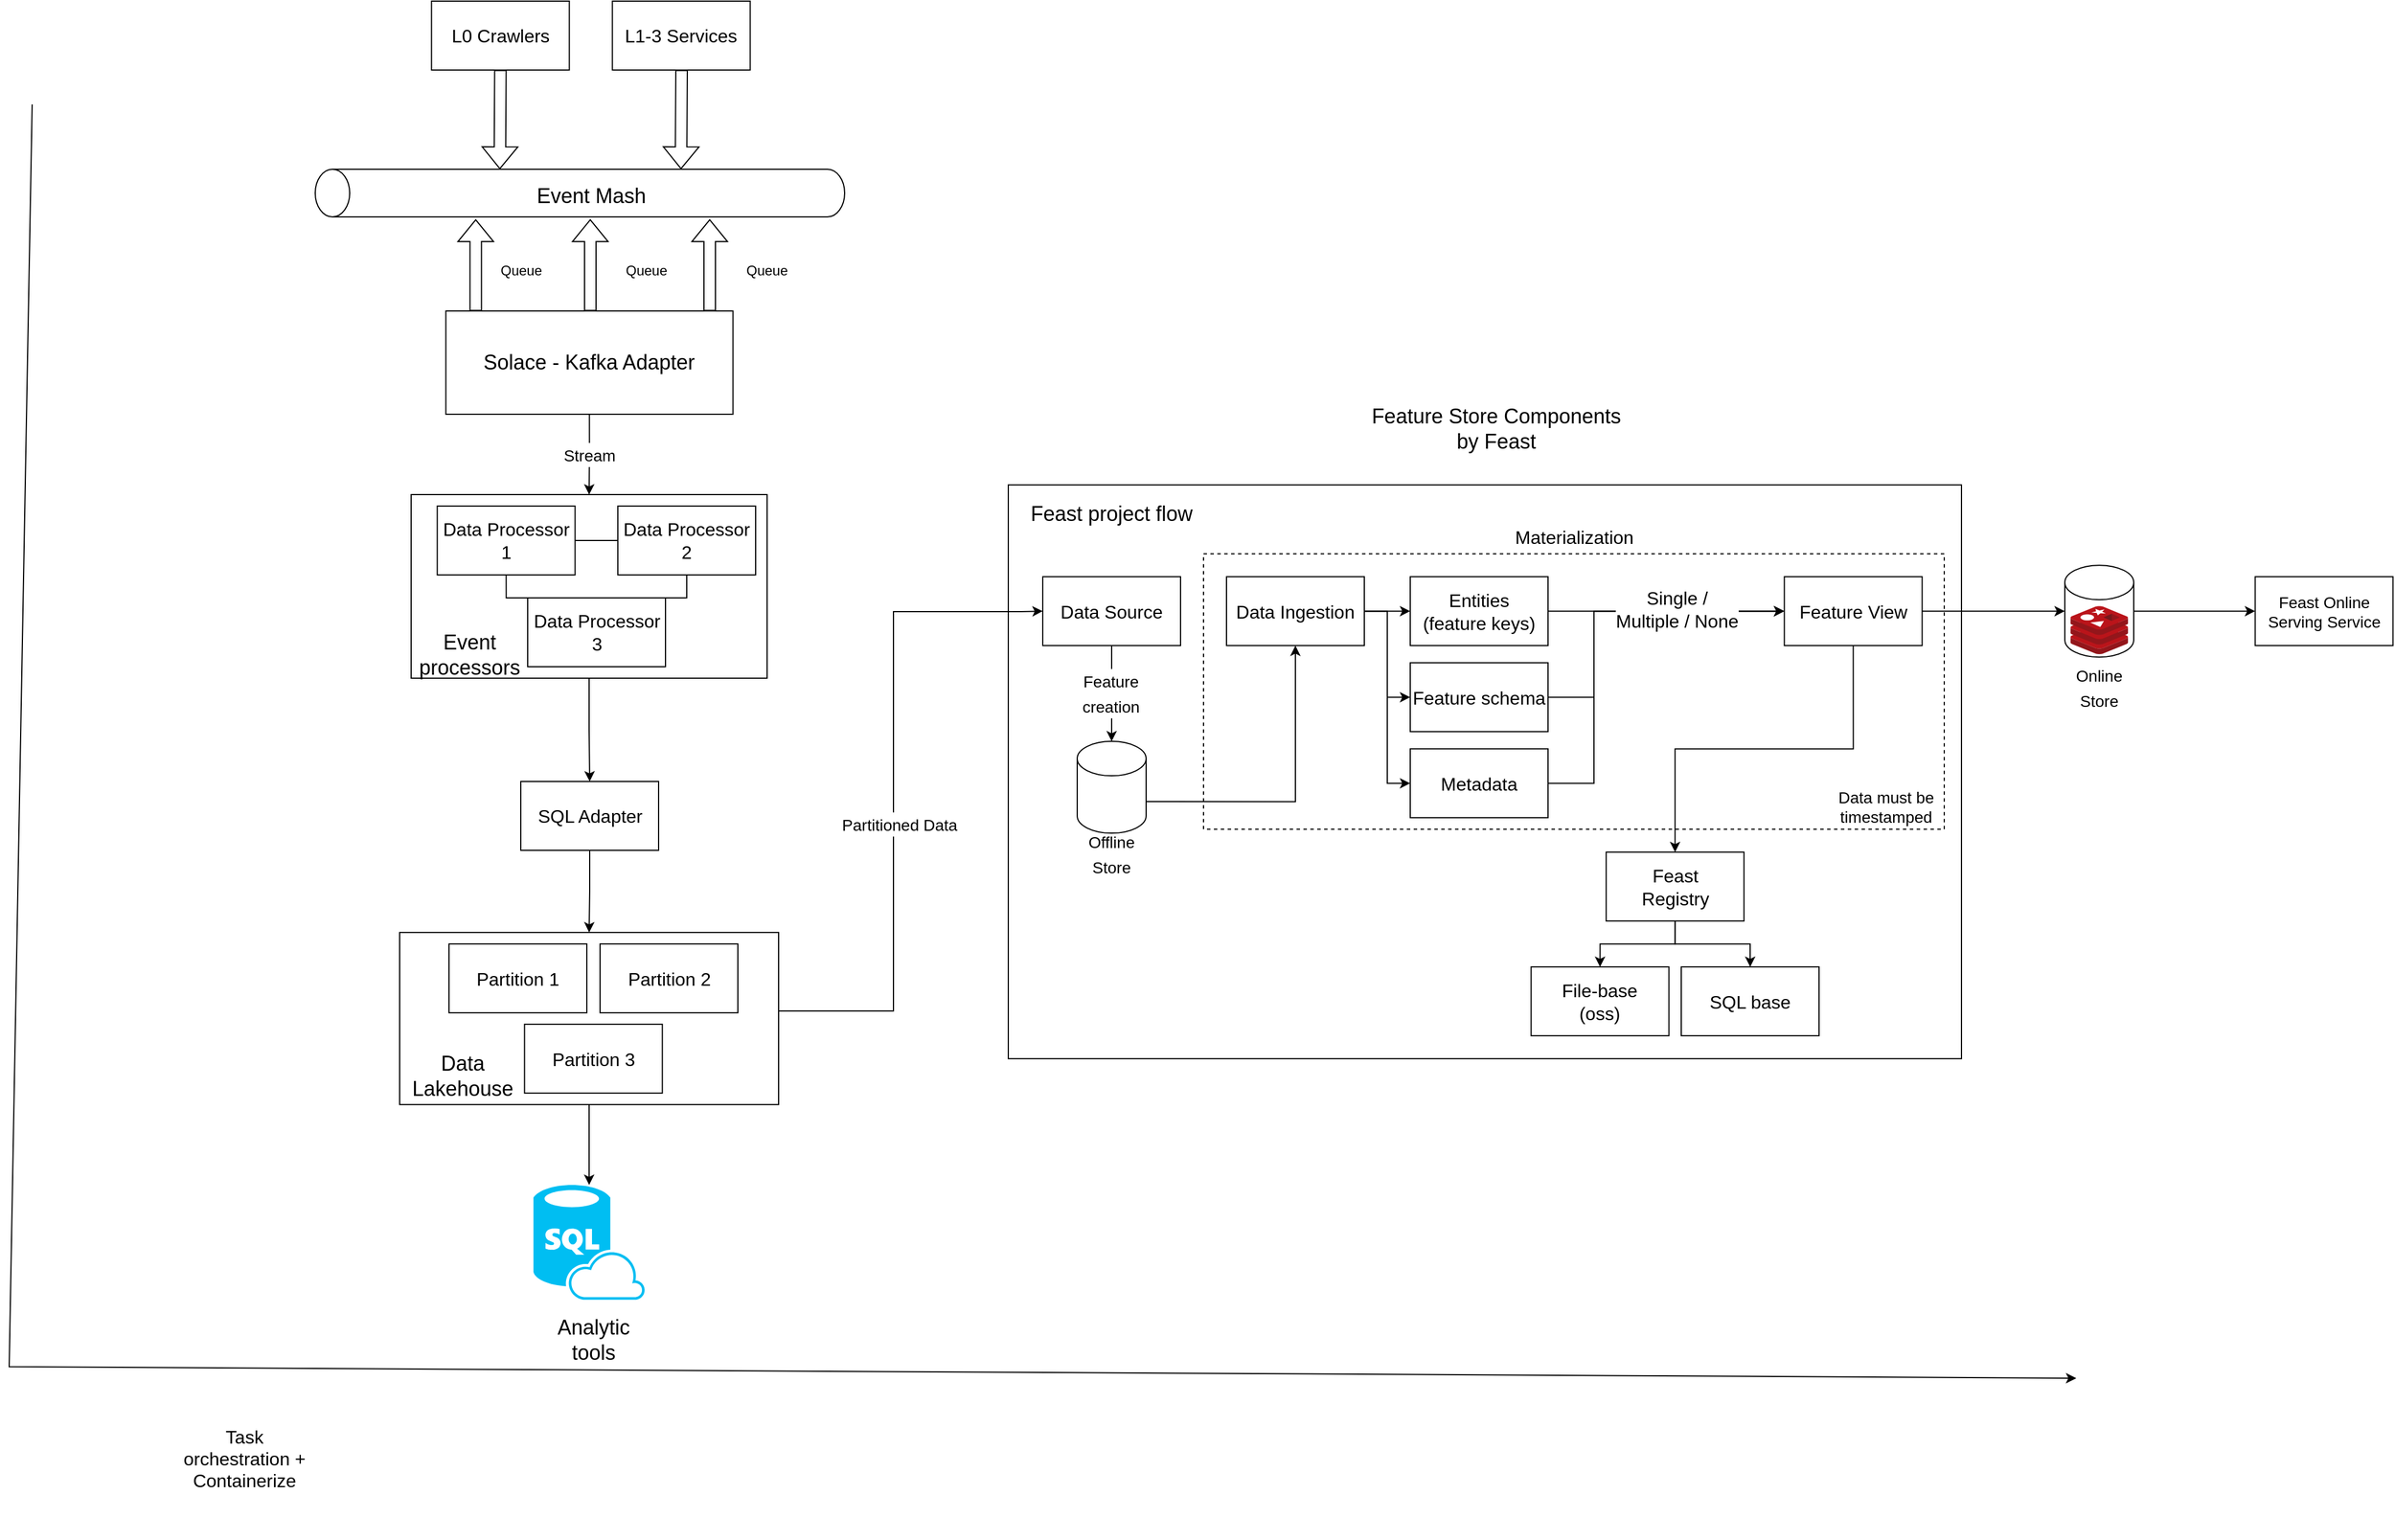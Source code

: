 <mxfile version="20.5.1" type="github">
  <diagram id="a7gbFWGGzf8Zfr4ufiJH" name="Page-1">
    <mxGraphModel dx="1901" dy="1760" grid="1" gridSize="10" guides="1" tooltips="1" connect="1" arrows="1" fold="1" page="1" pageScale="1" pageWidth="1654" pageHeight="1169" math="0" shadow="0">
      <root>
        <mxCell id="0" />
        <mxCell id="1" parent="0" />
        <mxCell id="3eLNF5xgnCl6N7QSNLwA-101" value="" style="rounded=0;whiteSpace=wrap;html=1;fontSize=18;" vertex="1" parent="1">
          <mxGeometry x="1080" y="451.58" width="830" height="500" as="geometry" />
        </mxCell>
        <mxCell id="3eLNF5xgnCl6N7QSNLwA-135" value="" style="rounded=0;whiteSpace=wrap;html=1;fontSize=14;dashed=1;" vertex="1" parent="1">
          <mxGeometry x="1250" y="511.58" width="645" height="240" as="geometry" />
        </mxCell>
        <mxCell id="3eLNF5xgnCl6N7QSNLwA-1" value="" style="shape=cylinder3;whiteSpace=wrap;html=1;boundedLbl=1;backgroundOutline=1;size=15;rotation=-90;" vertex="1" parent="1">
          <mxGeometry x="686.25" y="-33.25" width="41.5" height="461" as="geometry" />
        </mxCell>
        <mxCell id="3eLNF5xgnCl6N7QSNLwA-2" value="&lt;font style=&quot;font-size: 18px;&quot;&gt;Event Mash&lt;/font&gt;" style="text;html=1;strokeColor=none;fillColor=none;align=center;verticalAlign=middle;whiteSpace=wrap;rounded=0;" vertex="1" parent="1">
          <mxGeometry x="647.25" y="187.5" width="139.5" height="25" as="geometry" />
        </mxCell>
        <mxCell id="3eLNF5xgnCl6N7QSNLwA-3" value="" style="shape=flexArrow;endArrow=classic;html=1;rounded=0;" edge="1" parent="1">
          <mxGeometry width="50" height="50" relative="1" as="geometry">
            <mxPoint x="616.25" y="300" as="sourcePoint" />
            <mxPoint x="616.25" y="220" as="targetPoint" />
          </mxGeometry>
        </mxCell>
        <mxCell id="3eLNF5xgnCl6N7QSNLwA-4" value="Queue" style="text;html=1;strokeColor=none;fillColor=none;align=center;verticalAlign=middle;whiteSpace=wrap;rounded=0;" vertex="1" parent="1">
          <mxGeometry x="626.25" y="250" width="60" height="30" as="geometry" />
        </mxCell>
        <mxCell id="3eLNF5xgnCl6N7QSNLwA-5" value="" style="shape=flexArrow;endArrow=classic;html=1;rounded=0;" edge="1" parent="1">
          <mxGeometry width="50" height="50" relative="1" as="geometry">
            <mxPoint x="716" y="300" as="sourcePoint" />
            <mxPoint x="716" y="220" as="targetPoint" />
          </mxGeometry>
        </mxCell>
        <mxCell id="3eLNF5xgnCl6N7QSNLwA-6" value="Queue" style="text;html=1;strokeColor=none;fillColor=none;align=center;verticalAlign=middle;whiteSpace=wrap;rounded=0;" vertex="1" parent="1">
          <mxGeometry x="840" y="250" width="60" height="30" as="geometry" />
        </mxCell>
        <mxCell id="3eLNF5xgnCl6N7QSNLwA-7" value="" style="shape=flexArrow;endArrow=classic;html=1;rounded=0;" edge="1" parent="1">
          <mxGeometry width="50" height="50" relative="1" as="geometry">
            <mxPoint x="820" y="300" as="sourcePoint" />
            <mxPoint x="820" y="220" as="targetPoint" />
          </mxGeometry>
        </mxCell>
        <mxCell id="3eLNF5xgnCl6N7QSNLwA-8" value="Queue" style="text;html=1;strokeColor=none;fillColor=none;align=center;verticalAlign=middle;whiteSpace=wrap;rounded=0;" vertex="1" parent="1">
          <mxGeometry x="735" y="250" width="60" height="30" as="geometry" />
        </mxCell>
        <mxCell id="3eLNF5xgnCl6N7QSNLwA-9" value="" style="shape=image;verticalLabelPosition=bottom;labelBackgroundColor=default;verticalAlign=top;aspect=fixed;imageAspect=0;image=https://solace.com/wp-content/uploads/2019/01/Solace-logo-green.png;" vertex="1" parent="1">
          <mxGeometry x="280" y="176.47" width="170" height="47.07" as="geometry" />
        </mxCell>
        <mxCell id="3eLNF5xgnCl6N7QSNLwA-10" value="L0 Crawlers" style="rounded=0;whiteSpace=wrap;html=1;fontSize=16;" vertex="1" parent="1">
          <mxGeometry x="577.75" y="30" width="120" height="60" as="geometry" />
        </mxCell>
        <mxCell id="3eLNF5xgnCl6N7QSNLwA-11" value="L1-3 Services" style="rounded=0;whiteSpace=wrap;html=1;fontSize=16;" vertex="1" parent="1">
          <mxGeometry x="735.25" y="30" width="120" height="60" as="geometry" />
        </mxCell>
        <mxCell id="3eLNF5xgnCl6N7QSNLwA-12" value="" style="shape=flexArrow;endArrow=classic;html=1;rounded=0;exitX=0.5;exitY=1;exitDx=0;exitDy=0;" edge="1" parent="1" source="3eLNF5xgnCl6N7QSNLwA-10">
          <mxGeometry width="50" height="50" relative="1" as="geometry">
            <mxPoint x="637.25" y="76.47" as="sourcePoint" />
            <mxPoint x="637.25" y="176.47" as="targetPoint" />
          </mxGeometry>
        </mxCell>
        <mxCell id="3eLNF5xgnCl6N7QSNLwA-13" value="" style="shape=flexArrow;endArrow=classic;html=1;rounded=0;exitX=0.5;exitY=1;exitDx=0;exitDy=0;" edge="1" parent="1">
          <mxGeometry width="50" height="50" relative="1" as="geometry">
            <mxPoint x="795.5" y="90" as="sourcePoint" />
            <mxPoint x="795" y="176.47" as="targetPoint" />
          </mxGeometry>
        </mxCell>
        <mxCell id="3eLNF5xgnCl6N7QSNLwA-143" style="edgeStyle=orthogonalEdgeStyle;rounded=0;orthogonalLoop=1;jettySize=auto;html=1;exitX=0.5;exitY=1;exitDx=0;exitDy=0;entryX=0.5;entryY=0;entryDx=0;entryDy=0;fontSize=16;startArrow=none;startFill=0;endArrow=classic;endFill=1;" edge="1" parent="1" source="3eLNF5xgnCl6N7QSNLwA-14" target="3eLNF5xgnCl6N7QSNLwA-142">
          <mxGeometry relative="1" as="geometry" />
        </mxCell>
        <mxCell id="3eLNF5xgnCl6N7QSNLwA-14" value="" style="rounded=0;whiteSpace=wrap;html=1;" vertex="1" parent="1">
          <mxGeometry x="560" y="460" width="310" height="160" as="geometry" />
        </mxCell>
        <mxCell id="3eLNF5xgnCl6N7QSNLwA-23" style="edgeStyle=orthogonalEdgeStyle;rounded=0;orthogonalLoop=1;jettySize=auto;html=1;exitX=1;exitY=0.5;exitDx=0;exitDy=0;endArrow=none;endFill=0;fontSize=16;" edge="1" parent="1" source="3eLNF5xgnCl6N7QSNLwA-15" target="3eLNF5xgnCl6N7QSNLwA-16">
          <mxGeometry relative="1" as="geometry" />
        </mxCell>
        <mxCell id="3eLNF5xgnCl6N7QSNLwA-24" style="edgeStyle=orthogonalEdgeStyle;rounded=0;orthogonalLoop=1;jettySize=auto;html=1;exitX=0.5;exitY=1;exitDx=0;exitDy=0;entryX=0.5;entryY=0;entryDx=0;entryDy=0;endArrow=none;endFill=0;fontSize=16;" edge="1" parent="1" source="3eLNF5xgnCl6N7QSNLwA-15" target="3eLNF5xgnCl6N7QSNLwA-17">
          <mxGeometry relative="1" as="geometry" />
        </mxCell>
        <mxCell id="3eLNF5xgnCl6N7QSNLwA-15" value="Data Processor 1" style="rounded=0;whiteSpace=wrap;html=1;fontSize=16;" vertex="1" parent="1">
          <mxGeometry x="582.75" y="470" width="120" height="60" as="geometry" />
        </mxCell>
        <mxCell id="3eLNF5xgnCl6N7QSNLwA-25" style="edgeStyle=orthogonalEdgeStyle;rounded=0;orthogonalLoop=1;jettySize=auto;html=1;exitX=0.5;exitY=1;exitDx=0;exitDy=0;entryX=0.821;entryY=0;entryDx=0;entryDy=0;entryPerimeter=0;endArrow=none;endFill=0;fontSize=16;" edge="1" parent="1" source="3eLNF5xgnCl6N7QSNLwA-16" target="3eLNF5xgnCl6N7QSNLwA-17">
          <mxGeometry relative="1" as="geometry" />
        </mxCell>
        <mxCell id="3eLNF5xgnCl6N7QSNLwA-16" value="Data Processor 2" style="rounded=0;whiteSpace=wrap;html=1;fontSize=16;" vertex="1" parent="1">
          <mxGeometry x="740" y="470" width="120" height="60" as="geometry" />
        </mxCell>
        <mxCell id="3eLNF5xgnCl6N7QSNLwA-17" value="Data Processor 3" style="rounded=0;whiteSpace=wrap;html=1;fontSize=16;" vertex="1" parent="1">
          <mxGeometry x="661.5" y="550" width="120" height="60" as="geometry" />
        </mxCell>
        <mxCell id="3eLNF5xgnCl6N7QSNLwA-28" value="&lt;font style=&quot;font-size: 18px;&quot;&gt;Event&lt;br&gt;processors&lt;/font&gt;" style="text;html=1;strokeColor=none;fillColor=none;align=center;verticalAlign=middle;whiteSpace=wrap;rounded=0;" vertex="1" parent="1">
          <mxGeometry x="536.25" y="585" width="150" height="30" as="geometry" />
        </mxCell>
        <mxCell id="3eLNF5xgnCl6N7QSNLwA-33" value="" style="shape=image;verticalLabelPosition=bottom;labelBackgroundColor=default;verticalAlign=top;aspect=fixed;imageAspect=0;image=https://avatars.githubusercontent.com/u/57027613?s=280&amp;v=4;" vertex="1" parent="1">
          <mxGeometry x="1805" y="308.05" width="110" height="110" as="geometry" />
        </mxCell>
        <mxCell id="3eLNF5xgnCl6N7QSNLwA-84" style="edgeStyle=orthogonalEdgeStyle;rounded=0;orthogonalLoop=1;jettySize=auto;html=1;exitX=1;exitY=0.5;exitDx=0;exitDy=0;entryX=0;entryY=0.5;entryDx=0;entryDy=0;fontSize=18;startArrow=none;startFill=0;endArrow=classic;endFill=1;" edge="1" parent="1" source="3eLNF5xgnCl6N7QSNLwA-45" target="3eLNF5xgnCl6N7QSNLwA-97">
          <mxGeometry relative="1" as="geometry">
            <mxPoint x="1275.8" y="546.7" as="targetPoint" />
            <Array as="points">
              <mxPoint x="880" y="910" />
              <mxPoint x="980" y="910" />
              <mxPoint x="980" y="562" />
              <mxPoint x="1090" y="562" />
            </Array>
          </mxGeometry>
        </mxCell>
        <mxCell id="3eLNF5xgnCl6N7QSNLwA-85" value="&lt;font style=&quot;font-size: 14px;&quot;&gt;Partitioned Data&lt;/font&gt;" style="edgeLabel;html=1;align=center;verticalAlign=middle;resizable=0;points=[];fontSize=18;" vertex="1" connectable="0" parent="3eLNF5xgnCl6N7QSNLwA-84">
          <mxGeometry x="-0.076" y="-3" relative="1" as="geometry">
            <mxPoint x="2" as="offset" />
          </mxGeometry>
        </mxCell>
        <mxCell id="3eLNF5xgnCl6N7QSNLwA-89" style="edgeStyle=orthogonalEdgeStyle;rounded=0;orthogonalLoop=1;jettySize=auto;html=1;fontSize=18;startArrow=none;startFill=0;endArrow=classic;endFill=1;" edge="1" parent="1" source="3eLNF5xgnCl6N7QSNLwA-45" target="3eLNF5xgnCl6N7QSNLwA-88">
          <mxGeometry relative="1" as="geometry" />
        </mxCell>
        <mxCell id="3eLNF5xgnCl6N7QSNLwA-45" value="" style="rounded=0;whiteSpace=wrap;html=1;" vertex="1" parent="1">
          <mxGeometry x="550" y="841.58" width="330" height="150" as="geometry" />
        </mxCell>
        <mxCell id="3eLNF5xgnCl6N7QSNLwA-47" value="Partition 1" style="rounded=0;whiteSpace=wrap;html=1;fontSize=16;" vertex="1" parent="1">
          <mxGeometry x="593" y="851.58" width="120" height="60" as="geometry" />
        </mxCell>
        <mxCell id="3eLNF5xgnCl6N7QSNLwA-48" value="Partition 2" style="rounded=0;whiteSpace=wrap;html=1;fontSize=16;" vertex="1" parent="1">
          <mxGeometry x="724.5" y="851.58" width="120" height="60" as="geometry" />
        </mxCell>
        <mxCell id="3eLNF5xgnCl6N7QSNLwA-49" value="Partition 3" style="rounded=0;whiteSpace=wrap;html=1;fontSize=16;" vertex="1" parent="1">
          <mxGeometry x="658.75" y="921.58" width="120" height="60" as="geometry" />
        </mxCell>
        <mxCell id="3eLNF5xgnCl6N7QSNLwA-50" value="&lt;font style=&quot;font-size: 18px;&quot;&gt;Data &lt;br&gt;Lakehouse&lt;/font&gt;" style="text;html=1;strokeColor=none;fillColor=none;align=center;verticalAlign=middle;whiteSpace=wrap;rounded=0;" vertex="1" parent="1">
          <mxGeometry x="530" y="951.58" width="149.75" height="30" as="geometry" />
        </mxCell>
        <mxCell id="3eLNF5xgnCl6N7QSNLwA-53" value="" style="shape=image;verticalLabelPosition=bottom;labelBackgroundColor=default;verticalAlign=top;aspect=fixed;imageAspect=0;image=https://upload.wikimedia.org/wikipedia/commons/thumb/4/47/Apache_Parquet_logo.svg/2560px-Apache_Parquet_logo.svg.png;fontSize=16;" vertex="1" parent="1">
          <mxGeometry x="810" y="1000" width="120" height="24.46" as="geometry" />
        </mxCell>
        <mxCell id="3eLNF5xgnCl6N7QSNLwA-54" value="" style="shape=image;verticalLabelPosition=bottom;labelBackgroundColor=default;verticalAlign=top;aspect=fixed;imageAspect=0;image=https://blog.knoldus.com/wp-content/uploads/2022/03/spark_streaming_logo.png;" vertex="1" parent="1">
          <mxGeometry x="350" y="483.85" width="200" height="126.15" as="geometry" />
        </mxCell>
        <mxCell id="3eLNF5xgnCl6N7QSNLwA-65" value="&lt;font style=&quot;font-size: 14px;&quot;&gt;Stream&lt;/font&gt;" style="edgeStyle=orthogonalEdgeStyle;rounded=0;orthogonalLoop=1;jettySize=auto;html=1;exitX=0.5;exitY=1;exitDx=0;exitDy=0;fontSize=18;endArrow=classic;endFill=1;" edge="1" parent="1" source="3eLNF5xgnCl6N7QSNLwA-63" target="3eLNF5xgnCl6N7QSNLwA-14">
          <mxGeometry relative="1" as="geometry" />
        </mxCell>
        <mxCell id="3eLNF5xgnCl6N7QSNLwA-63" value="&lt;font style=&quot;font-size: 18px;&quot;&gt;Solace - Kafka Adapter&lt;/font&gt;" style="rounded=0;whiteSpace=wrap;html=1;fontSize=12;align=center;" vertex="1" parent="1">
          <mxGeometry x="590.25" y="300" width="250" height="90" as="geometry" />
        </mxCell>
        <mxCell id="3eLNF5xgnCl6N7QSNLwA-64" value="" style="shape=image;verticalLabelPosition=bottom;labelBackgroundColor=default;verticalAlign=top;aspect=fixed;imageAspect=0;image=https://upload.wikimedia.org/wikipedia/commons/thumb/5/53/Apache_kafka_wordtype.svg/2560px-Apache_kafka_wordtype.svg.png;" vertex="1" parent="1">
          <mxGeometry x="391.25" y="308.05" width="190" height="95" as="geometry" />
        </mxCell>
        <mxCell id="3eLNF5xgnCl6N7QSNLwA-67" value="" style="shape=image;verticalLabelPosition=bottom;labelBackgroundColor=default;verticalAlign=top;aspect=fixed;imageAspect=0;image=https://www.katacoda.com/kubeflow/avatar;" vertex="1" parent="1">
          <mxGeometry x="210" y="1230" width="140" height="140" as="geometry" />
        </mxCell>
        <mxCell id="3eLNF5xgnCl6N7QSNLwA-130" style="edgeStyle=orthogonalEdgeStyle;rounded=0;orthogonalLoop=1;jettySize=auto;html=1;exitX=1;exitY=0.5;exitDx=0;exitDy=0;exitPerimeter=0;fontSize=14;startArrow=none;startFill=0;endArrow=classic;endFill=1;" edge="1" parent="1" source="3eLNF5xgnCl6N7QSNLwA-71" target="3eLNF5xgnCl6N7QSNLwA-129">
          <mxGeometry relative="1" as="geometry" />
        </mxCell>
        <mxCell id="3eLNF5xgnCl6N7QSNLwA-71" value="" style="shape=cylinder3;whiteSpace=wrap;html=1;boundedLbl=1;backgroundOutline=1;size=15;fontSize=18;" vertex="1" parent="1">
          <mxGeometry x="2000" y="521.58" width="60" height="80" as="geometry" />
        </mxCell>
        <mxCell id="3eLNF5xgnCl6N7QSNLwA-72" value="&lt;font style=&quot;font-size: 14px;&quot;&gt;Online Store&lt;/font&gt;" style="text;html=1;strokeColor=none;fillColor=none;align=center;verticalAlign=middle;whiteSpace=wrap;rounded=0;fontSize=18;" vertex="1" parent="1">
          <mxGeometry x="2000" y="612.58" width="60" height="30" as="geometry" />
        </mxCell>
        <mxCell id="3eLNF5xgnCl6N7QSNLwA-73" value="" style="sketch=0;aspect=fixed;html=1;points=[];align=center;image;fontSize=12;image=img/lib/mscae/Cache_Redis_Product.svg;" vertex="1" parent="1">
          <mxGeometry x="2005" y="557.08" width="50" height="42" as="geometry" />
        </mxCell>
        <mxCell id="3eLNF5xgnCl6N7QSNLwA-78" value="Feature Store Components by Feast" style="text;html=1;strokeColor=none;fillColor=none;align=center;verticalAlign=middle;whiteSpace=wrap;rounded=0;fontSize=18;" vertex="1" parent="1">
          <mxGeometry x="1390" y="388.05" width="230" height="30" as="geometry" />
        </mxCell>
        <mxCell id="3eLNF5xgnCl6N7QSNLwA-106" style="edgeStyle=orthogonalEdgeStyle;rounded=0;orthogonalLoop=1;jettySize=auto;html=1;exitX=0.5;exitY=1;exitDx=0;exitDy=0;entryX=0.5;entryY=0;entryDx=0;entryDy=0;fontSize=16;startArrow=none;startFill=0;endArrow=classic;endFill=1;" edge="1" parent="1" source="3eLNF5xgnCl6N7QSNLwA-86" target="3eLNF5xgnCl6N7QSNLwA-104">
          <mxGeometry relative="1" as="geometry" />
        </mxCell>
        <mxCell id="3eLNF5xgnCl6N7QSNLwA-107" style="edgeStyle=orthogonalEdgeStyle;rounded=0;orthogonalLoop=1;jettySize=auto;html=1;exitX=0.5;exitY=1;exitDx=0;exitDy=0;entryX=0.5;entryY=0;entryDx=0;entryDy=0;fontSize=16;startArrow=none;startFill=0;endArrow=classic;endFill=1;" edge="1" parent="1" source="3eLNF5xgnCl6N7QSNLwA-86" target="3eLNF5xgnCl6N7QSNLwA-105">
          <mxGeometry relative="1" as="geometry" />
        </mxCell>
        <mxCell id="3eLNF5xgnCl6N7QSNLwA-86" value="Feast&lt;br style=&quot;font-size: 16px;&quot;&gt;Registry" style="rounded=0;whiteSpace=wrap;html=1;fontSize=16;" vertex="1" parent="1">
          <mxGeometry x="1600.62" y="771.58" width="120" height="60" as="geometry" />
        </mxCell>
        <mxCell id="3eLNF5xgnCl6N7QSNLwA-88" value="" style="verticalLabelPosition=bottom;html=1;verticalAlign=top;align=center;strokeColor=none;fillColor=#00BEF2;shape=mxgraph.azure.sql_database_sql_azure;fontSize=18;" vertex="1" parent="1">
          <mxGeometry x="666.5" y="1061.58" width="97" height="100" as="geometry" />
        </mxCell>
        <mxCell id="3eLNF5xgnCl6N7QSNLwA-90" value="Analytic tools" style="text;html=1;strokeColor=none;fillColor=none;align=center;verticalAlign=middle;whiteSpace=wrap;rounded=0;fontSize=18;" vertex="1" parent="1">
          <mxGeometry x="688.75" y="1181.58" width="60" height="30" as="geometry" />
        </mxCell>
        <mxCell id="3eLNF5xgnCl6N7QSNLwA-99" style="edgeStyle=orthogonalEdgeStyle;rounded=0;orthogonalLoop=1;jettySize=auto;html=1;exitX=1;exitY=0.5;exitDx=0;exitDy=0;entryX=0;entryY=0.5;entryDx=0;entryDy=0;fontSize=16;startArrow=none;startFill=0;endArrow=classic;endFill=1;" edge="1" parent="1" source="3eLNF5xgnCl6N7QSNLwA-92" target="3eLNF5xgnCl6N7QSNLwA-96">
          <mxGeometry relative="1" as="geometry" />
        </mxCell>
        <mxCell id="3eLNF5xgnCl6N7QSNLwA-109" style="edgeStyle=orthogonalEdgeStyle;rounded=0;orthogonalLoop=1;jettySize=auto;html=1;exitX=1;exitY=0.5;exitDx=0;exitDy=0;entryX=0;entryY=0.5;entryDx=0;entryDy=0;fontSize=16;startArrow=none;startFill=0;endArrow=classic;endFill=1;" edge="1" parent="1" source="3eLNF5xgnCl6N7QSNLwA-92" target="3eLNF5xgnCl6N7QSNLwA-108">
          <mxGeometry relative="1" as="geometry" />
        </mxCell>
        <mxCell id="3eLNF5xgnCl6N7QSNLwA-111" style="edgeStyle=orthogonalEdgeStyle;rounded=0;orthogonalLoop=1;jettySize=auto;html=1;exitX=1;exitY=0.5;exitDx=0;exitDy=0;entryX=0;entryY=0.5;entryDx=0;entryDy=0;fontSize=16;startArrow=none;startFill=0;endArrow=classic;endFill=1;" edge="1" parent="1" source="3eLNF5xgnCl6N7QSNLwA-92" target="3eLNF5xgnCl6N7QSNLwA-110">
          <mxGeometry relative="1" as="geometry" />
        </mxCell>
        <mxCell id="3eLNF5xgnCl6N7QSNLwA-92" value="&lt;font style=&quot;font-size: 16px;&quot;&gt;Data Ingestion&lt;/font&gt;" style="rounded=0;whiteSpace=wrap;html=1;fontSize=18;" vertex="1" parent="1">
          <mxGeometry x="1270" y="531.58" width="120" height="60" as="geometry" />
        </mxCell>
        <mxCell id="3eLNF5xgnCl6N7QSNLwA-113" style="edgeStyle=orthogonalEdgeStyle;rounded=0;orthogonalLoop=1;jettySize=auto;html=1;exitX=1;exitY=0.5;exitDx=0;exitDy=0;entryX=0;entryY=0.5;entryDx=0;entryDy=0;fontSize=16;startArrow=none;startFill=0;endArrow=classic;endFill=1;" edge="1" parent="1" source="3eLNF5xgnCl6N7QSNLwA-96" target="3eLNF5xgnCl6N7QSNLwA-112">
          <mxGeometry relative="1" as="geometry" />
        </mxCell>
        <mxCell id="3eLNF5xgnCl6N7QSNLwA-96" value="&lt;font style=&quot;font-size: 16px;&quot;&gt;Entities &lt;br&gt;(feature keys)&lt;/font&gt;" style="rounded=0;whiteSpace=wrap;html=1;fontSize=16;" vertex="1" parent="1">
          <mxGeometry x="1430" y="531.58" width="120" height="60" as="geometry" />
        </mxCell>
        <mxCell id="3eLNF5xgnCl6N7QSNLwA-134" style="edgeStyle=orthogonalEdgeStyle;rounded=0;orthogonalLoop=1;jettySize=auto;html=1;exitX=0.5;exitY=1;exitDx=0;exitDy=0;fontSize=14;startArrow=none;startFill=0;endArrow=classic;endFill=1;" edge="1" parent="1" source="3eLNF5xgnCl6N7QSNLwA-97" target="3eLNF5xgnCl6N7QSNLwA-125">
          <mxGeometry relative="1" as="geometry" />
        </mxCell>
        <mxCell id="3eLNF5xgnCl6N7QSNLwA-138" value="&lt;font style=&quot;font-size: 14px;&quot;&gt;Feature&lt;br&gt;creation&lt;/font&gt;" style="edgeLabel;html=1;align=center;verticalAlign=middle;resizable=0;points=[];fontSize=18;" vertex="1" connectable="0" parent="3eLNF5xgnCl6N7QSNLwA-134">
          <mxGeometry x="-0.005" y="-1" relative="1" as="geometry">
            <mxPoint as="offset" />
          </mxGeometry>
        </mxCell>
        <mxCell id="3eLNF5xgnCl6N7QSNLwA-97" value="&lt;font style=&quot;font-size: 16px;&quot;&gt;Data Source&lt;/font&gt;" style="rounded=0;whiteSpace=wrap;html=1;fontSize=18;" vertex="1" parent="1">
          <mxGeometry x="1110" y="531.58" width="120" height="60" as="geometry" />
        </mxCell>
        <mxCell id="3eLNF5xgnCl6N7QSNLwA-102" value="Feast project flow" style="text;html=1;strokeColor=none;fillColor=none;align=center;verticalAlign=middle;whiteSpace=wrap;rounded=0;fontSize=18;" vertex="1" parent="1">
          <mxGeometry x="1090" y="461.58" width="160" height="30" as="geometry" />
        </mxCell>
        <mxCell id="3eLNF5xgnCl6N7QSNLwA-104" value="File-base&lt;br style=&quot;font-size: 16px;&quot;&gt;(oss)" style="rounded=0;whiteSpace=wrap;html=1;fontSize=16;" vertex="1" parent="1">
          <mxGeometry x="1535.25" y="871.58" width="120" height="60" as="geometry" />
        </mxCell>
        <mxCell id="3eLNF5xgnCl6N7QSNLwA-105" value="SQL base" style="rounded=0;whiteSpace=wrap;html=1;fontSize=16;" vertex="1" parent="1">
          <mxGeometry x="1666" y="871.58" width="120" height="60" as="geometry" />
        </mxCell>
        <mxCell id="3eLNF5xgnCl6N7QSNLwA-114" style="edgeStyle=orthogonalEdgeStyle;rounded=0;orthogonalLoop=1;jettySize=auto;html=1;exitX=1;exitY=0.5;exitDx=0;exitDy=0;entryX=0;entryY=0.5;entryDx=0;entryDy=0;fontSize=16;startArrow=none;startFill=0;endArrow=classic;endFill=1;" edge="1" parent="1" source="3eLNF5xgnCl6N7QSNLwA-108" target="3eLNF5xgnCl6N7QSNLwA-112">
          <mxGeometry relative="1" as="geometry">
            <Array as="points">
              <mxPoint x="1590" y="636.58" />
              <mxPoint x="1590" y="561.58" />
            </Array>
          </mxGeometry>
        </mxCell>
        <mxCell id="3eLNF5xgnCl6N7QSNLwA-108" value="&lt;font style=&quot;font-size: 16px;&quot;&gt;Feature schema&lt;/font&gt;" style="rounded=0;whiteSpace=wrap;html=1;fontSize=16;" vertex="1" parent="1">
          <mxGeometry x="1430" y="606.58" width="120" height="60" as="geometry" />
        </mxCell>
        <mxCell id="3eLNF5xgnCl6N7QSNLwA-115" style="edgeStyle=orthogonalEdgeStyle;rounded=0;orthogonalLoop=1;jettySize=auto;html=1;exitX=1;exitY=0.5;exitDx=0;exitDy=0;entryX=0;entryY=0.5;entryDx=0;entryDy=0;fontSize=16;startArrow=none;startFill=0;endArrow=classic;endFill=1;" edge="1" parent="1" source="3eLNF5xgnCl6N7QSNLwA-110" target="3eLNF5xgnCl6N7QSNLwA-112">
          <mxGeometry relative="1" as="geometry">
            <Array as="points">
              <mxPoint x="1590" y="711.58" />
              <mxPoint x="1590" y="561.58" />
            </Array>
          </mxGeometry>
        </mxCell>
        <mxCell id="3eLNF5xgnCl6N7QSNLwA-118" value="Single /&lt;br style=&quot;font-size: 16px;&quot;&gt;Multiple / None" style="edgeLabel;html=1;align=center;verticalAlign=middle;resizable=0;points=[];fontSize=16;" vertex="1" connectable="0" parent="3eLNF5xgnCl6N7QSNLwA-115">
          <mxGeometry x="0.473" y="2" relative="1" as="geometry">
            <mxPoint as="offset" />
          </mxGeometry>
        </mxCell>
        <mxCell id="3eLNF5xgnCl6N7QSNLwA-110" value="&lt;font style=&quot;font-size: 16px;&quot;&gt;Metadata&lt;/font&gt;" style="rounded=0;whiteSpace=wrap;html=1;fontSize=16;" vertex="1" parent="1">
          <mxGeometry x="1430" y="681.58" width="120" height="60" as="geometry" />
        </mxCell>
        <mxCell id="3eLNF5xgnCl6N7QSNLwA-123" style="edgeStyle=orthogonalEdgeStyle;rounded=0;orthogonalLoop=1;jettySize=auto;html=1;exitX=1;exitY=0.5;exitDx=0;exitDy=0;entryX=0;entryY=0.5;entryDx=0;entryDy=0;entryPerimeter=0;fontSize=14;startArrow=none;startFill=0;endArrow=classic;endFill=1;" edge="1" parent="1" source="3eLNF5xgnCl6N7QSNLwA-112" target="3eLNF5xgnCl6N7QSNLwA-71">
          <mxGeometry relative="1" as="geometry" />
        </mxCell>
        <mxCell id="3eLNF5xgnCl6N7QSNLwA-136" style="edgeStyle=orthogonalEdgeStyle;rounded=0;orthogonalLoop=1;jettySize=auto;html=1;exitX=0.5;exitY=1;exitDx=0;exitDy=0;fontSize=16;startArrow=none;startFill=0;endArrow=classic;endFill=1;" edge="1" parent="1" source="3eLNF5xgnCl6N7QSNLwA-112" target="3eLNF5xgnCl6N7QSNLwA-86">
          <mxGeometry relative="1" as="geometry" />
        </mxCell>
        <mxCell id="3eLNF5xgnCl6N7QSNLwA-112" value="Feature View" style="rounded=0;whiteSpace=wrap;html=1;fontSize=16;" vertex="1" parent="1">
          <mxGeometry x="1755.75" y="531.58" width="120" height="60" as="geometry" />
        </mxCell>
        <mxCell id="3eLNF5xgnCl6N7QSNLwA-119" value="Data must be timestamped" style="text;html=1;strokeColor=none;fillColor=none;align=center;verticalAlign=middle;whiteSpace=wrap;rounded=0;fontSize=14;" vertex="1" parent="1">
          <mxGeometry x="1794.25" y="716.58" width="100.75" height="30" as="geometry" />
        </mxCell>
        <mxCell id="3eLNF5xgnCl6N7QSNLwA-121" value="&lt;font style=&quot;font-size: 16px;&quot;&gt;Materialization&lt;/font&gt;" style="text;html=1;strokeColor=none;fillColor=none;align=center;verticalAlign=middle;whiteSpace=wrap;rounded=0;fontSize=16;" vertex="1" parent="1">
          <mxGeometry x="1542.5" y="481.58" width="60" height="30" as="geometry" />
        </mxCell>
        <mxCell id="3eLNF5xgnCl6N7QSNLwA-128" style="edgeStyle=orthogonalEdgeStyle;rounded=0;orthogonalLoop=1;jettySize=auto;html=1;exitX=1;exitY=0;exitDx=0;exitDy=52.5;exitPerimeter=0;entryX=0.5;entryY=1;entryDx=0;entryDy=0;fontSize=14;startArrow=none;startFill=0;endArrow=classic;endFill=1;" edge="1" parent="1" source="3eLNF5xgnCl6N7QSNLwA-125" target="3eLNF5xgnCl6N7QSNLwA-92">
          <mxGeometry relative="1" as="geometry" />
        </mxCell>
        <mxCell id="3eLNF5xgnCl6N7QSNLwA-125" value="" style="shape=cylinder3;whiteSpace=wrap;html=1;boundedLbl=1;backgroundOutline=1;size=15;fontSize=14;" vertex="1" parent="1">
          <mxGeometry x="1140" y="675.05" width="60" height="80" as="geometry" />
        </mxCell>
        <mxCell id="3eLNF5xgnCl6N7QSNLwA-126" value="&lt;font style=&quot;font-size: 14px;&quot;&gt;Offline&lt;br&gt;Store&lt;br&gt;&lt;/font&gt;" style="text;html=1;strokeColor=none;fillColor=none;align=center;verticalAlign=middle;whiteSpace=wrap;rounded=0;fontSize=18;" vertex="1" parent="1">
          <mxGeometry x="1140" y="758.12" width="60" height="30" as="geometry" />
        </mxCell>
        <mxCell id="3eLNF5xgnCl6N7QSNLwA-129" value="Feast Online Serving Service" style="rounded=0;whiteSpace=wrap;html=1;fontSize=14;" vertex="1" parent="1">
          <mxGeometry x="2165.75" y="531.58" width="120" height="60" as="geometry" />
        </mxCell>
        <mxCell id="3eLNF5xgnCl6N7QSNLwA-139" value="" style="shape=image;verticalLabelPosition=bottom;labelBackgroundColor=default;verticalAlign=top;aspect=fixed;imageAspect=0;image=https://prestodb.io/img/logo-presto-color.svg;" vertex="1" parent="1">
          <mxGeometry x="501.5" y="716.98" width="145.75" height="46.04" as="geometry" />
        </mxCell>
        <mxCell id="3eLNF5xgnCl6N7QSNLwA-141" value="" style="shape=image;verticalLabelPosition=bottom;labelBackgroundColor=default;verticalAlign=top;aspect=fixed;imageAspect=0;image=https://camo.githubusercontent.com/5535944a613e60c9be4d3a96e3d9bd34e5aba5cddc1aa6c6153123a958698289/68747470733a2f2f646f63732e64656c74612e696f2f6c61746573742f5f7374617469632f64656c74612d6c616b652d77686974652e706e67;" vertex="1" parent="1">
          <mxGeometry x="391.25" y="851.58" width="145" height="118.79" as="geometry" />
        </mxCell>
        <mxCell id="3eLNF5xgnCl6N7QSNLwA-144" style="edgeStyle=orthogonalEdgeStyle;rounded=0;orthogonalLoop=1;jettySize=auto;html=1;exitX=0.5;exitY=1;exitDx=0;exitDy=0;entryX=0.5;entryY=0;entryDx=0;entryDy=0;fontSize=16;startArrow=none;startFill=0;endArrow=classic;endFill=1;" edge="1" parent="1" source="3eLNF5xgnCl6N7QSNLwA-142" target="3eLNF5xgnCl6N7QSNLwA-45">
          <mxGeometry relative="1" as="geometry" />
        </mxCell>
        <mxCell id="3eLNF5xgnCl6N7QSNLwA-142" value="SQL Adapter" style="rounded=0;whiteSpace=wrap;html=1;fontSize=16;" vertex="1" parent="1">
          <mxGeometry x="655.5" y="710" width="120" height="60" as="geometry" />
        </mxCell>
        <mxCell id="3eLNF5xgnCl6N7QSNLwA-145" value="" style="endArrow=classic;html=1;rounded=0;fontSize=16;" edge="1" parent="1">
          <mxGeometry width="50" height="50" relative="1" as="geometry">
            <mxPoint x="230" y="120" as="sourcePoint" />
            <mxPoint x="2010" y="1230" as="targetPoint" />
            <Array as="points">
              <mxPoint x="210" y="1220" />
            </Array>
          </mxGeometry>
        </mxCell>
        <mxCell id="3eLNF5xgnCl6N7QSNLwA-146" value="Task orchestration + Containerize" style="text;html=1;strokeColor=none;fillColor=none;align=center;verticalAlign=middle;whiteSpace=wrap;rounded=0;fontSize=16;" vertex="1" parent="1">
          <mxGeometry x="360" y="1272.5" width="110" height="55" as="geometry" />
        </mxCell>
      </root>
    </mxGraphModel>
  </diagram>
</mxfile>
